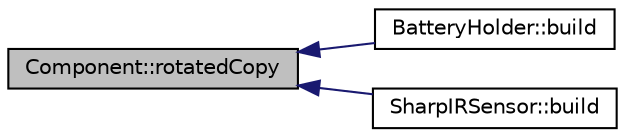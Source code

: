 digraph "Component::rotatedCopy"
{
  edge [fontname="Helvetica",fontsize="10",labelfontname="Helvetica",labelfontsize="10"];
  node [fontname="Helvetica",fontsize="10",shape=record];
  rankdir="LR";
  Node590 [label="Component::rotatedCopy",height=0.2,width=0.4,color="black", fillcolor="grey75", style="filled", fontcolor="black"];
  Node590 -> Node591 [dir="back",color="midnightblue",fontsize="10",style="solid",fontname="Helvetica"];
  Node591 [label="BatteryHolder::build",height=0.2,width=0.4,color="black", fillcolor="white", style="filled",URL="$classBatteryHolder.html#a31b5756aae7816ef88986302ec12303c",tooltip="Build the piece. "];
  Node590 -> Node592 [dir="back",color="midnightblue",fontsize="10",style="solid",fontname="Helvetica"];
  Node592 [label="SharpIRSensor::build",height=0.2,width=0.4,color="black", fillcolor="white", style="filled",URL="$classSharpIRSensor.html#a9358ae89493f89e94ecf763fa4f2f542",tooltip="Build the piece. "];
}
